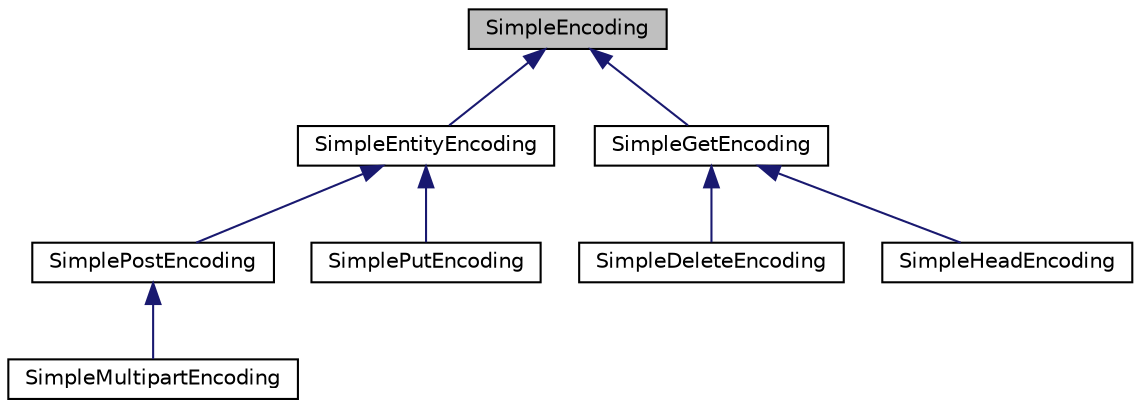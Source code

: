 digraph "SimpleEncoding"
{
  edge [fontname="Helvetica",fontsize="10",labelfontname="Helvetica",labelfontsize="10"];
  node [fontname="Helvetica",fontsize="10",shape=record];
  Node1 [label="SimpleEncoding",height=0.2,width=0.4,color="black", fillcolor="grey75", style="filled" fontcolor="black"];
  Node1 -> Node2 [dir="back",color="midnightblue",fontsize="10",style="solid",fontname="Helvetica"];
  Node2 [label="SimpleEntityEncoding",height=0.2,width=0.4,color="black", fillcolor="white", style="filled",URL="$class_simple_entity_encoding.html"];
  Node2 -> Node3 [dir="back",color="midnightblue",fontsize="10",style="solid",fontname="Helvetica"];
  Node3 [label="SimplePostEncoding",height=0.2,width=0.4,color="black", fillcolor="white", style="filled",URL="$class_simple_post_encoding.html"];
  Node3 -> Node4 [dir="back",color="midnightblue",fontsize="10",style="solid",fontname="Helvetica"];
  Node4 [label="SimpleMultipartEncoding",height=0.2,width=0.4,color="black", fillcolor="white", style="filled",URL="$class_simple_multipart_encoding.html"];
  Node2 -> Node5 [dir="back",color="midnightblue",fontsize="10",style="solid",fontname="Helvetica"];
  Node5 [label="SimplePutEncoding",height=0.2,width=0.4,color="black", fillcolor="white", style="filled",URL="$class_simple_put_encoding.html"];
  Node1 -> Node6 [dir="back",color="midnightblue",fontsize="10",style="solid",fontname="Helvetica"];
  Node6 [label="SimpleGetEncoding",height=0.2,width=0.4,color="black", fillcolor="white", style="filled",URL="$class_simple_get_encoding.html"];
  Node6 -> Node7 [dir="back",color="midnightblue",fontsize="10",style="solid",fontname="Helvetica"];
  Node7 [label="SimpleDeleteEncoding",height=0.2,width=0.4,color="black", fillcolor="white", style="filled",URL="$class_simple_delete_encoding.html"];
  Node6 -> Node8 [dir="back",color="midnightblue",fontsize="10",style="solid",fontname="Helvetica"];
  Node8 [label="SimpleHeadEncoding",height=0.2,width=0.4,color="black", fillcolor="white", style="filled",URL="$class_simple_head_encoding.html"];
}
